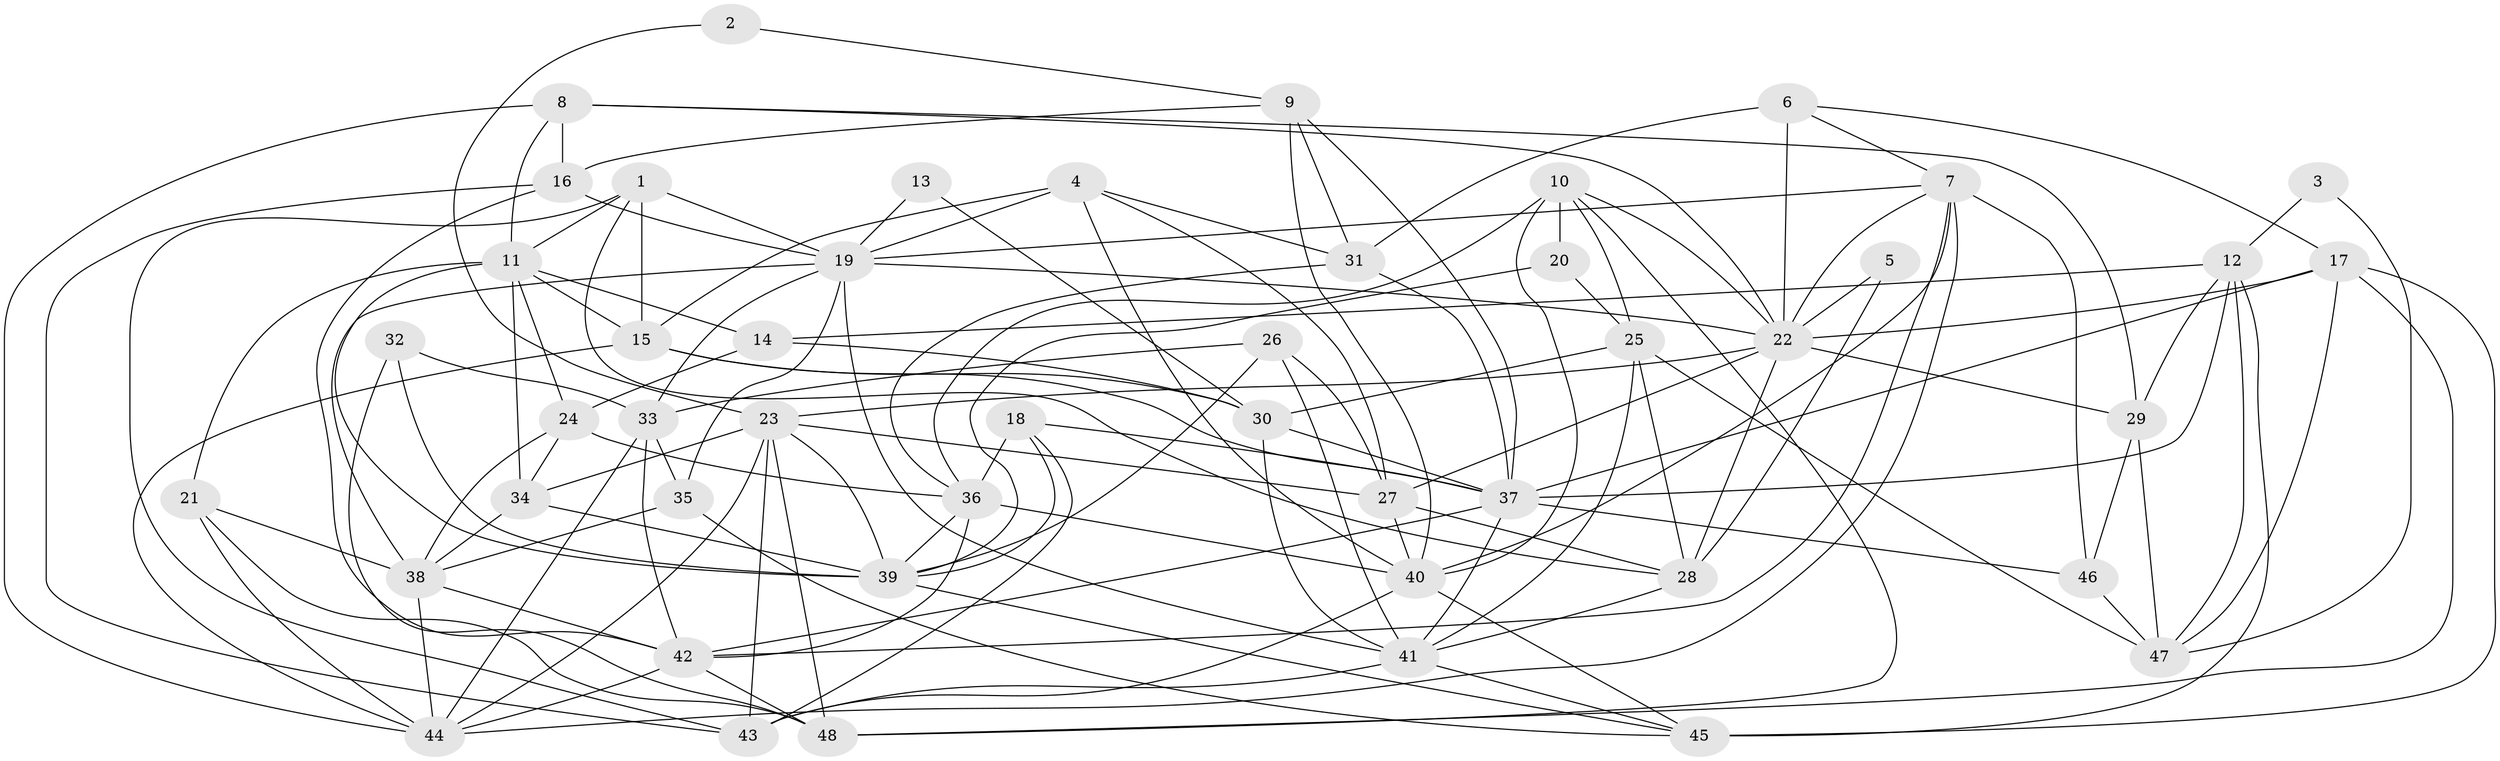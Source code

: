 // original degree distribution, {3: 0.22916666666666666, 4: 0.3020833333333333, 2: 0.14583333333333334, 5: 0.1875, 6: 0.09375, 8: 0.020833333333333332, 7: 0.020833333333333332}
// Generated by graph-tools (version 1.1) at 2025/26/03/09/25 03:26:11]
// undirected, 48 vertices, 137 edges
graph export_dot {
graph [start="1"]
  node [color=gray90,style=filled];
  1;
  2;
  3;
  4;
  5;
  6;
  7;
  8;
  9;
  10;
  11;
  12;
  13;
  14;
  15;
  16;
  17;
  18;
  19;
  20;
  21;
  22;
  23;
  24;
  25;
  26;
  27;
  28;
  29;
  30;
  31;
  32;
  33;
  34;
  35;
  36;
  37;
  38;
  39;
  40;
  41;
  42;
  43;
  44;
  45;
  46;
  47;
  48;
  1 -- 11 [weight=1.0];
  1 -- 15 [weight=1.0];
  1 -- 19 [weight=1.0];
  1 -- 28 [weight=1.0];
  1 -- 43 [weight=1.0];
  2 -- 9 [weight=1.0];
  2 -- 23 [weight=1.0];
  3 -- 12 [weight=1.0];
  3 -- 47 [weight=1.0];
  4 -- 15 [weight=1.0];
  4 -- 19 [weight=1.0];
  4 -- 27 [weight=1.0];
  4 -- 31 [weight=1.0];
  4 -- 40 [weight=1.0];
  5 -- 22 [weight=1.0];
  5 -- 28 [weight=1.0];
  6 -- 7 [weight=1.0];
  6 -- 17 [weight=1.0];
  6 -- 22 [weight=1.0];
  6 -- 31 [weight=2.0];
  7 -- 19 [weight=1.0];
  7 -- 22 [weight=1.0];
  7 -- 40 [weight=1.0];
  7 -- 42 [weight=1.0];
  7 -- 44 [weight=1.0];
  7 -- 46 [weight=1.0];
  8 -- 11 [weight=1.0];
  8 -- 16 [weight=1.0];
  8 -- 22 [weight=1.0];
  8 -- 29 [weight=1.0];
  8 -- 44 [weight=1.0];
  9 -- 16 [weight=1.0];
  9 -- 31 [weight=1.0];
  9 -- 37 [weight=1.0];
  9 -- 40 [weight=1.0];
  10 -- 20 [weight=1.0];
  10 -- 22 [weight=1.0];
  10 -- 25 [weight=1.0];
  10 -- 36 [weight=2.0];
  10 -- 40 [weight=1.0];
  10 -- 48 [weight=1.0];
  11 -- 14 [weight=1.0];
  11 -- 15 [weight=1.0];
  11 -- 21 [weight=1.0];
  11 -- 24 [weight=1.0];
  11 -- 34 [weight=1.0];
  11 -- 39 [weight=1.0];
  12 -- 14 [weight=1.0];
  12 -- 29 [weight=1.0];
  12 -- 37 [weight=1.0];
  12 -- 45 [weight=1.0];
  12 -- 47 [weight=1.0];
  13 -- 19 [weight=1.0];
  13 -- 30 [weight=1.0];
  14 -- 24 [weight=1.0];
  14 -- 30 [weight=1.0];
  15 -- 30 [weight=1.0];
  15 -- 37 [weight=1.0];
  15 -- 44 [weight=1.0];
  16 -- 19 [weight=1.0];
  16 -- 42 [weight=1.0];
  16 -- 43 [weight=1.0];
  17 -- 22 [weight=1.0];
  17 -- 37 [weight=1.0];
  17 -- 45 [weight=1.0];
  17 -- 47 [weight=1.0];
  17 -- 48 [weight=1.0];
  18 -- 36 [weight=1.0];
  18 -- 37 [weight=1.0];
  18 -- 39 [weight=1.0];
  18 -- 43 [weight=1.0];
  19 -- 22 [weight=1.0];
  19 -- 33 [weight=1.0];
  19 -- 35 [weight=1.0];
  19 -- 38 [weight=1.0];
  19 -- 41 [weight=1.0];
  20 -- 25 [weight=1.0];
  20 -- 39 [weight=1.0];
  21 -- 38 [weight=1.0];
  21 -- 44 [weight=1.0];
  21 -- 48 [weight=1.0];
  22 -- 23 [weight=1.0];
  22 -- 27 [weight=1.0];
  22 -- 28 [weight=1.0];
  22 -- 29 [weight=1.0];
  23 -- 27 [weight=1.0];
  23 -- 34 [weight=1.0];
  23 -- 39 [weight=1.0];
  23 -- 43 [weight=1.0];
  23 -- 44 [weight=1.0];
  23 -- 48 [weight=2.0];
  24 -- 34 [weight=1.0];
  24 -- 36 [weight=1.0];
  24 -- 38 [weight=1.0];
  25 -- 28 [weight=1.0];
  25 -- 30 [weight=1.0];
  25 -- 41 [weight=1.0];
  25 -- 47 [weight=2.0];
  26 -- 27 [weight=1.0];
  26 -- 33 [weight=1.0];
  26 -- 39 [weight=1.0];
  26 -- 41 [weight=1.0];
  27 -- 28 [weight=1.0];
  27 -- 40 [weight=1.0];
  28 -- 41 [weight=1.0];
  29 -- 46 [weight=1.0];
  29 -- 47 [weight=1.0];
  30 -- 37 [weight=1.0];
  30 -- 41 [weight=1.0];
  31 -- 36 [weight=1.0];
  31 -- 37 [weight=1.0];
  32 -- 33 [weight=1.0];
  32 -- 39 [weight=1.0];
  32 -- 48 [weight=1.0];
  33 -- 35 [weight=1.0];
  33 -- 42 [weight=1.0];
  33 -- 44 [weight=2.0];
  34 -- 38 [weight=1.0];
  34 -- 39 [weight=1.0];
  35 -- 38 [weight=1.0];
  35 -- 45 [weight=1.0];
  36 -- 39 [weight=1.0];
  36 -- 40 [weight=1.0];
  36 -- 42 [weight=1.0];
  37 -- 41 [weight=1.0];
  37 -- 42 [weight=1.0];
  37 -- 46 [weight=1.0];
  38 -- 42 [weight=1.0];
  38 -- 44 [weight=2.0];
  39 -- 45 [weight=1.0];
  40 -- 43 [weight=1.0];
  40 -- 45 [weight=1.0];
  41 -- 43 [weight=1.0];
  41 -- 45 [weight=1.0];
  42 -- 44 [weight=1.0];
  42 -- 48 [weight=1.0];
  46 -- 47 [weight=1.0];
}
